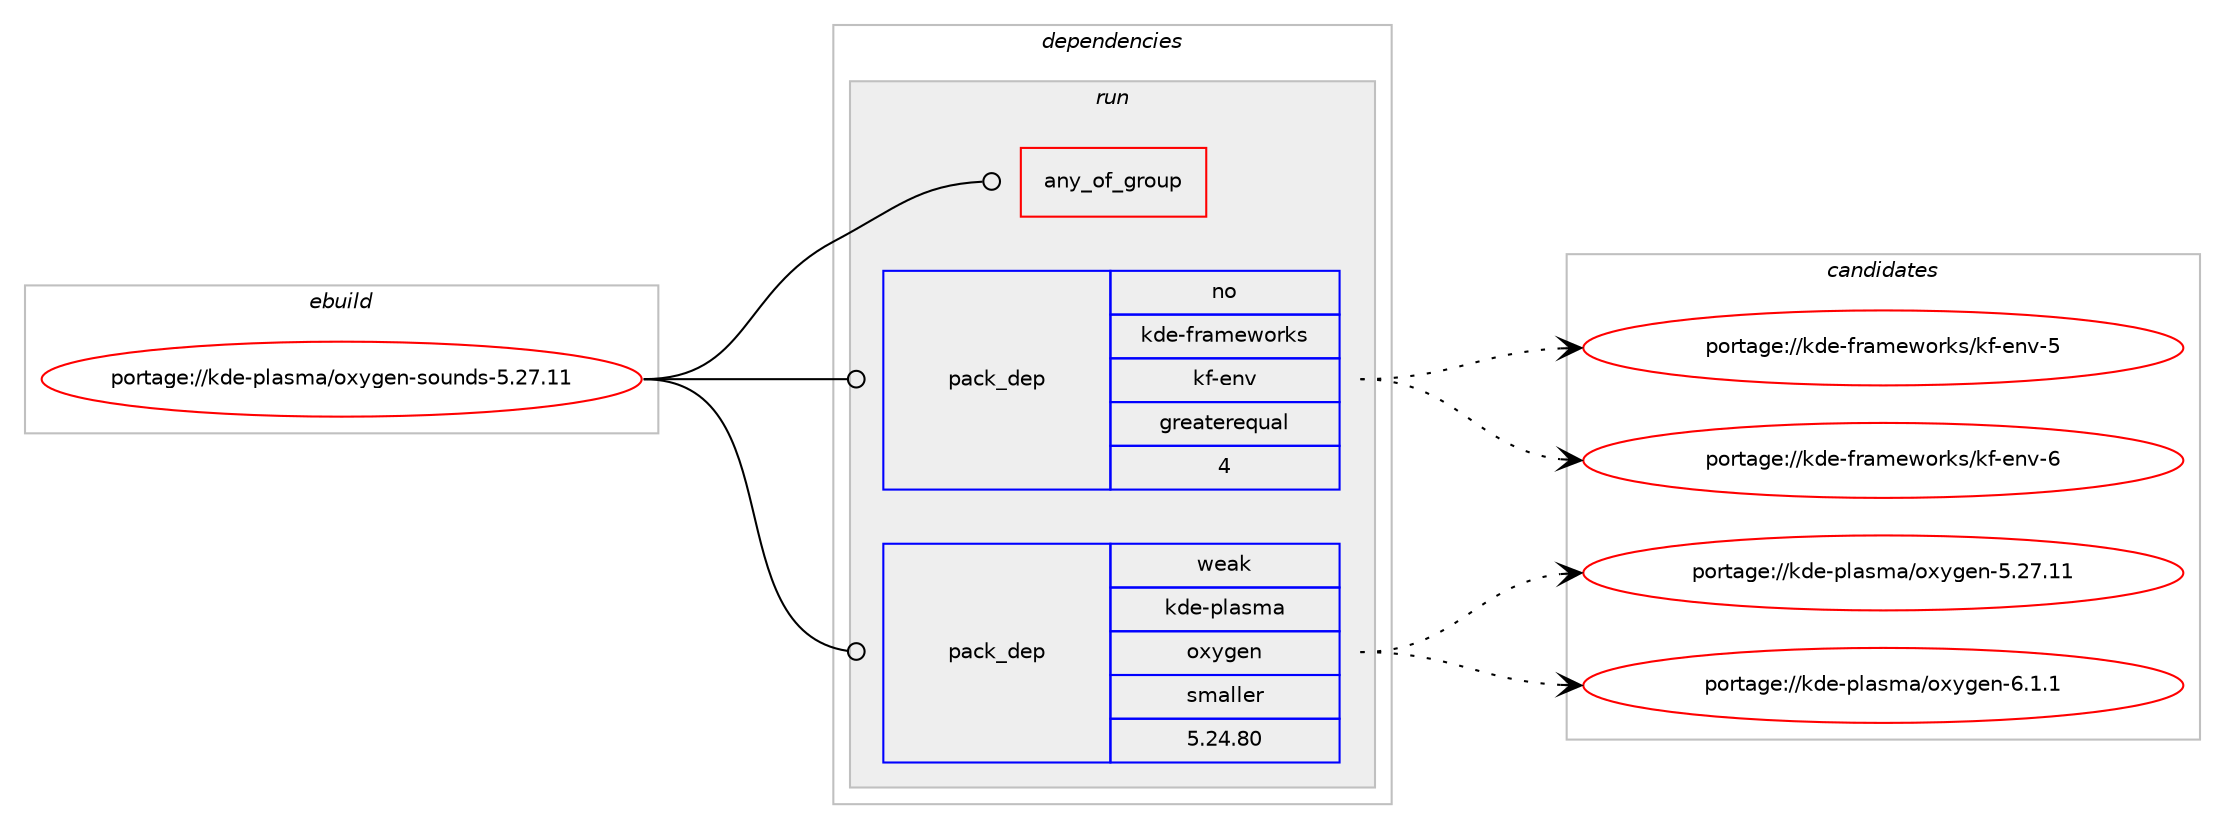 digraph prolog {

# *************
# Graph options
# *************

newrank=true;
concentrate=true;
compound=true;
graph [rankdir=LR,fontname=Helvetica,fontsize=10,ranksep=1.5];#, ranksep=2.5, nodesep=0.2];
edge  [arrowhead=vee];
node  [fontname=Helvetica,fontsize=10];

# **********
# The ebuild
# **********

subgraph cluster_leftcol {
color=gray;
rank=same;
label=<<i>ebuild</i>>;
id [label="portage://kde-plasma/oxygen-sounds-5.27.11", color=red, width=4, href="../kde-plasma/oxygen-sounds-5.27.11.svg"];
}

# ****************
# The dependencies
# ****************

subgraph cluster_midcol {
color=gray;
label=<<i>dependencies</i>>;
subgraph cluster_compile {
fillcolor="#eeeeee";
style=filled;
label=<<i>compile</i>>;
# *** BEGIN UNKNOWN DEPENDENCY TYPE (TODO) ***
# id -> package_dependency(portage://kde-plasma/oxygen-sounds-5.27.11,install,no,dev-qt,qtcore,none,[,,],[slot(5)],[])
# *** END UNKNOWN DEPENDENCY TYPE (TODO) ***

}
subgraph cluster_compileandrun {
fillcolor="#eeeeee";
style=filled;
label=<<i>compile and run</i>>;
}
subgraph cluster_run {
fillcolor="#eeeeee";
style=filled;
label=<<i>run</i>>;
subgraph any1966 {
dependency141442 [label=<<TABLE BORDER="0" CELLBORDER="1" CELLSPACING="0" CELLPADDING="4"><TR><TD CELLPADDING="10">any_of_group</TD></TR></TABLE>>, shape=none, color=red];# *** BEGIN UNKNOWN DEPENDENCY TYPE (TODO) ***
# dependency141442 -> package_dependency(portage://kde-plasma/oxygen-sounds-5.27.11,run,no,kde-frameworks,breeze-icons,none,[,,],any_different_slot,[])
# *** END UNKNOWN DEPENDENCY TYPE (TODO) ***

# *** BEGIN UNKNOWN DEPENDENCY TYPE (TODO) ***
# dependency141442 -> package_dependency(portage://kde-plasma/oxygen-sounds-5.27.11,run,no,kde-frameworks,oxygen-icons,none,[,,],any_different_slot,[])
# *** END UNKNOWN DEPENDENCY TYPE (TODO) ***

}
id:e -> dependency141442:w [weight=20,style="solid",arrowhead="odot"];
# *** BEGIN UNKNOWN DEPENDENCY TYPE (TODO) ***
# id -> package_dependency(portage://kde-plasma/oxygen-sounds-5.27.11,run,no,dev-qt,qtcore,none,[,,],[slot(5)],[])
# *** END UNKNOWN DEPENDENCY TYPE (TODO) ***

subgraph pack72317 {
dependency141443 [label=<<TABLE BORDER="0" CELLBORDER="1" CELLSPACING="0" CELLPADDING="4" WIDTH="220"><TR><TD ROWSPAN="6" CELLPADDING="30">pack_dep</TD></TR><TR><TD WIDTH="110">no</TD></TR><TR><TD>kde-frameworks</TD></TR><TR><TD>kf-env</TD></TR><TR><TD>greaterequal</TD></TR><TR><TD>4</TD></TR></TABLE>>, shape=none, color=blue];
}
id:e -> dependency141443:w [weight=20,style="solid",arrowhead="odot"];
subgraph pack72318 {
dependency141444 [label=<<TABLE BORDER="0" CELLBORDER="1" CELLSPACING="0" CELLPADDING="4" WIDTH="220"><TR><TD ROWSPAN="6" CELLPADDING="30">pack_dep</TD></TR><TR><TD WIDTH="110">weak</TD></TR><TR><TD>kde-plasma</TD></TR><TR><TD>oxygen</TD></TR><TR><TD>smaller</TD></TR><TR><TD>5.24.80</TD></TR></TABLE>>, shape=none, color=blue];
}
id:e -> dependency141444:w [weight=20,style="solid",arrowhead="odot"];
}
}

# **************
# The candidates
# **************

subgraph cluster_choices {
rank=same;
color=gray;
label=<<i>candidates</i>>;

subgraph choice72317 {
color=black;
nodesep=1;
choice107100101451021149710910111911111410711547107102451011101184553 [label="portage://kde-frameworks/kf-env-5", color=red, width=4,href="../kde-frameworks/kf-env-5.svg"];
choice107100101451021149710910111911111410711547107102451011101184554 [label="portage://kde-frameworks/kf-env-6", color=red, width=4,href="../kde-frameworks/kf-env-6.svg"];
dependency141443:e -> choice107100101451021149710910111911111410711547107102451011101184553:w [style=dotted,weight="100"];
dependency141443:e -> choice107100101451021149710910111911111410711547107102451011101184554:w [style=dotted,weight="100"];
}
subgraph choice72318 {
color=black;
nodesep=1;
choice107100101451121089711510997471111201211031011104553465055464949 [label="portage://kde-plasma/oxygen-5.27.11", color=red, width=4,href="../kde-plasma/oxygen-5.27.11.svg"];
choice10710010145112108971151099747111120121103101110455446494649 [label="portage://kde-plasma/oxygen-6.1.1", color=red, width=4,href="../kde-plasma/oxygen-6.1.1.svg"];
dependency141444:e -> choice107100101451121089711510997471111201211031011104553465055464949:w [style=dotted,weight="100"];
dependency141444:e -> choice10710010145112108971151099747111120121103101110455446494649:w [style=dotted,weight="100"];
}
}

}
